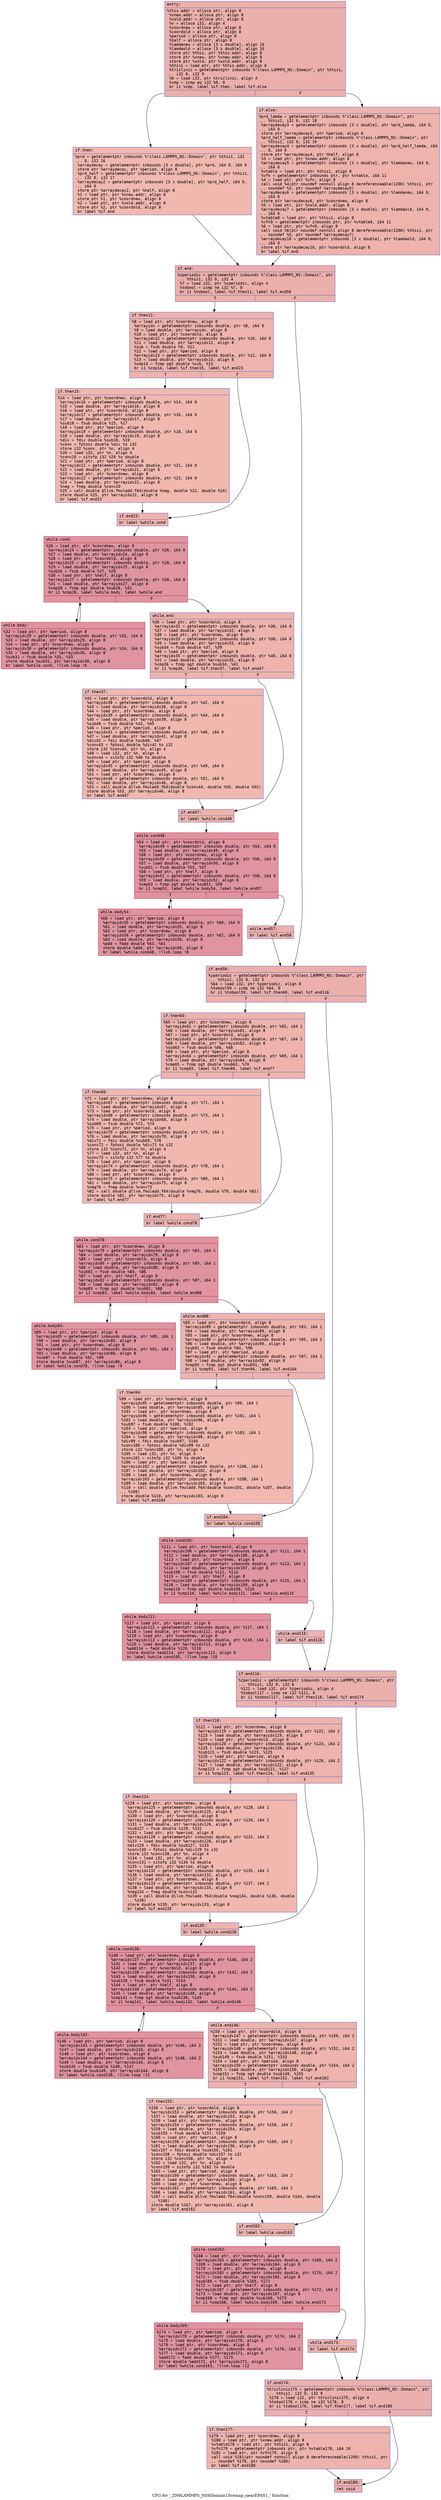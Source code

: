 digraph "CFG for '_ZN9LAMMPS_NS6Domain10remap_nearEPdS1_' function" {
	label="CFG for '_ZN9LAMMPS_NS6Domain10remap_nearEPdS1_' function";

	Node0x561837d74ef0 [shape=record,color="#3d50c3ff", style=filled, fillcolor="#d24b4070" fontname="Courier",label="{entry:\l|  %this.addr = alloca ptr, align 8\l  %xnew.addr = alloca ptr, align 8\l  %xold.addr = alloca ptr, align 8\l  %n = alloca i32, align 4\l  %coordnew = alloca ptr, align 8\l  %coordold = alloca ptr, align 8\l  %period = alloca ptr, align 8\l  %half = alloca ptr, align 8\l  %lamdanew = alloca [3 x double], align 16\l  %lamdaold = alloca [3 x double], align 16\l  store ptr %this, ptr %this.addr, align 8\l  store ptr %xnew, ptr %xnew.addr, align 8\l  store ptr %xold, ptr %xold.addr, align 8\l  %this1 = load ptr, ptr %this.addr, align 8\l  %triclinic = getelementptr inbounds %\"class.LAMMPS_NS::Domain\", ptr %this1,\l... i32 0, i32 9\l  %0 = load i32, ptr %triclinic, align 4\l  %cmp = icmp eq i32 %0, 0\l  br i1 %cmp, label %if.then, label %if.else\l|{<s0>T|<s1>F}}"];
	Node0x561837d74ef0:s0 -> Node0x561837d7a5e0[tooltip="entry -> if.then\nProbability 37.50%" ];
	Node0x561837d74ef0:s1 -> Node0x561837d7a650[tooltip="entry -> if.else\nProbability 62.50%" ];
	Node0x561837d7a5e0 [shape=record,color="#3d50c3ff", style=filled, fillcolor="#dc5d4a70" fontname="Courier",label="{if.then:\l|  %prd = getelementptr inbounds %\"class.LAMMPS_NS::Domain\", ptr %this1, i32\l... 0, i32 16\l  %arraydecay = getelementptr inbounds [3 x double], ptr %prd, i64 0, i64 0\l  store ptr %arraydecay, ptr %period, align 8\l  %prd_half = getelementptr inbounds %\"class.LAMMPS_NS::Domain\", ptr %this1,\l... i32 0, i32 17\l  %arraydecay2 = getelementptr inbounds [3 x double], ptr %prd_half, i64 0,\l... i64 0\l  store ptr %arraydecay2, ptr %half, align 8\l  %1 = load ptr, ptr %xnew.addr, align 8\l  store ptr %1, ptr %coordnew, align 8\l  %2 = load ptr, ptr %xold.addr, align 8\l  store ptr %2, ptr %coordold, align 8\l  br label %if.end\l}"];
	Node0x561837d7a5e0 -> Node0x561837d7aea0[tooltip="if.then -> if.end\nProbability 100.00%" ];
	Node0x561837d7a650 [shape=record,color="#3d50c3ff", style=filled, fillcolor="#d6524470" fontname="Courier",label="{if.else:\l|  %prd_lamda = getelementptr inbounds %\"class.LAMMPS_NS::Domain\", ptr\l... %this1, i32 0, i32 18\l  %arraydecay3 = getelementptr inbounds [3 x double], ptr %prd_lamda, i64 0,\l... i64 0\l  store ptr %arraydecay3, ptr %period, align 8\l  %prd_half_lamda = getelementptr inbounds %\"class.LAMMPS_NS::Domain\", ptr\l... %this1, i32 0, i32 19\l  %arraydecay4 = getelementptr inbounds [3 x double], ptr %prd_half_lamda, i64\l... 0, i64 0\l  store ptr %arraydecay4, ptr %half, align 8\l  %3 = load ptr, ptr %xnew.addr, align 8\l  %arraydecay5 = getelementptr inbounds [3 x double], ptr %lamdanew, i64 0,\l... i64 0\l  %vtable = load ptr, ptr %this1, align 8\l  %vfn = getelementptr inbounds ptr, ptr %vtable, i64 11\l  %4 = load ptr, ptr %vfn, align 8\l  call void %4(ptr noundef nonnull align 8 dereferenceable(1200) %this1, ptr\l... noundef %3, ptr noundef %arraydecay5)\l  %arraydecay6 = getelementptr inbounds [3 x double], ptr %lamdanew, i64 0,\l... i64 0\l  store ptr %arraydecay6, ptr %coordnew, align 8\l  %5 = load ptr, ptr %xold.addr, align 8\l  %arraydecay7 = getelementptr inbounds [3 x double], ptr %lamdaold, i64 0,\l... i64 0\l  %vtable8 = load ptr, ptr %this1, align 8\l  %vfn9 = getelementptr inbounds ptr, ptr %vtable8, i64 11\l  %6 = load ptr, ptr %vfn9, align 8\l  call void %6(ptr noundef nonnull align 8 dereferenceable(1200) %this1, ptr\l... noundef %5, ptr noundef %arraydecay7)\l  %arraydecay10 = getelementptr inbounds [3 x double], ptr %lamdaold, i64 0,\l... i64 0\l  store ptr %arraydecay10, ptr %coordold, align 8\l  br label %if.end\l}"];
	Node0x561837d7a650 -> Node0x561837d7aea0[tooltip="if.else -> if.end\nProbability 100.00%" ];
	Node0x561837d7aea0 [shape=record,color="#3d50c3ff", style=filled, fillcolor="#d24b4070" fontname="Courier",label="{if.end:\l|  %xperiodic = getelementptr inbounds %\"class.LAMMPS_NS::Domain\", ptr\l... %this1, i32 0, i32 4\l  %7 = load i32, ptr %xperiodic, align 4\l  %tobool = icmp ne i32 %7, 0\l  br i1 %tobool, label %if.then11, label %if.end58\l|{<s0>T|<s1>F}}"];
	Node0x561837d7aea0:s0 -> Node0x561837d7c400[tooltip="if.end -> if.then11\nProbability 62.50%" ];
	Node0x561837d7aea0:s1 -> Node0x561837d7c480[tooltip="if.end -> if.end58\nProbability 37.50%" ];
	Node0x561837d7c400 [shape=record,color="#3d50c3ff", style=filled, fillcolor="#d6524470" fontname="Courier",label="{if.then11:\l|  %8 = load ptr, ptr %coordnew, align 8\l  %arrayidx = getelementptr inbounds double, ptr %8, i64 0\l  %9 = load double, ptr %arrayidx, align 8\l  %10 = load ptr, ptr %coordold, align 8\l  %arrayidx12 = getelementptr inbounds double, ptr %10, i64 0\l  %11 = load double, ptr %arrayidx12, align 8\l  %sub = fsub double %9, %11\l  %12 = load ptr, ptr %period, align 8\l  %arrayidx13 = getelementptr inbounds double, ptr %12, i64 0\l  %13 = load double, ptr %arrayidx13, align 8\l  %cmp14 = fcmp ogt double %sub, %13\l  br i1 %cmp14, label %if.then15, label %if.end23\l|{<s0>T|<s1>F}}"];
	Node0x561837d7c400:s0 -> Node0x561837d7cc60[tooltip="if.then11 -> if.then15\nProbability 50.00%" ];
	Node0x561837d7c400:s1 -> Node0x561837d7cce0[tooltip="if.then11 -> if.end23\nProbability 50.00%" ];
	Node0x561837d7cc60 [shape=record,color="#3d50c3ff", style=filled, fillcolor="#dc5d4a70" fontname="Courier",label="{if.then15:\l|  %14 = load ptr, ptr %coordnew, align 8\l  %arrayidx16 = getelementptr inbounds double, ptr %14, i64 0\l  %15 = load double, ptr %arrayidx16, align 8\l  %16 = load ptr, ptr %coordold, align 8\l  %arrayidx17 = getelementptr inbounds double, ptr %16, i64 0\l  %17 = load double, ptr %arrayidx17, align 8\l  %sub18 = fsub double %15, %17\l  %18 = load ptr, ptr %period, align 8\l  %arrayidx19 = getelementptr inbounds double, ptr %18, i64 0\l  %19 = load double, ptr %arrayidx19, align 8\l  %div = fdiv double %sub18, %19\l  %conv = fptosi double %div to i32\l  store i32 %conv, ptr %n, align 4\l  %20 = load i32, ptr %n, align 4\l  %conv20 = sitofp i32 %20 to double\l  %21 = load ptr, ptr %period, align 8\l  %arrayidx21 = getelementptr inbounds double, ptr %21, i64 0\l  %22 = load double, ptr %arrayidx21, align 8\l  %23 = load ptr, ptr %coordnew, align 8\l  %arrayidx22 = getelementptr inbounds double, ptr %23, i64 0\l  %24 = load double, ptr %arrayidx22, align 8\l  %neg = fneg double %conv20\l  %25 = call double @llvm.fmuladd.f64(double %neg, double %22, double %24)\l  store double %25, ptr %arrayidx22, align 8\l  br label %if.end23\l}"];
	Node0x561837d7cc60 -> Node0x561837d7cce0[tooltip="if.then15 -> if.end23\nProbability 100.00%" ];
	Node0x561837d7cce0 [shape=record,color="#3d50c3ff", style=filled, fillcolor="#d6524470" fontname="Courier",label="{if.end23:\l|  br label %while.cond\l}"];
	Node0x561837d7cce0 -> Node0x561837d7e190[tooltip="if.end23 -> while.cond\nProbability 100.00%" ];
	Node0x561837d7e190 [shape=record,color="#b70d28ff", style=filled, fillcolor="#b70d2870" fontname="Courier",label="{while.cond:\l|  %26 = load ptr, ptr %coordnew, align 8\l  %arrayidx24 = getelementptr inbounds double, ptr %26, i64 0\l  %27 = load double, ptr %arrayidx24, align 8\l  %28 = load ptr, ptr %coordold, align 8\l  %arrayidx25 = getelementptr inbounds double, ptr %28, i64 0\l  %29 = load double, ptr %arrayidx25, align 8\l  %sub26 = fsub double %27, %29\l  %30 = load ptr, ptr %half, align 8\l  %arrayidx27 = getelementptr inbounds double, ptr %30, i64 0\l  %31 = load double, ptr %arrayidx27, align 8\l  %cmp28 = fcmp ogt double %sub26, %31\l  br i1 %cmp28, label %while.body, label %while.end\l|{<s0>T|<s1>F}}"];
	Node0x561837d7e190:s0 -> Node0x561837d7e8b0[tooltip="while.cond -> while.body\nProbability 96.88%" ];
	Node0x561837d7e190:s1 -> Node0x561837d7e930[tooltip="while.cond -> while.end\nProbability 3.12%" ];
	Node0x561837d7e8b0 [shape=record,color="#b70d28ff", style=filled, fillcolor="#b70d2870" fontname="Courier",label="{while.body:\l|  %32 = load ptr, ptr %period, align 8\l  %arrayidx29 = getelementptr inbounds double, ptr %32, i64 0\l  %33 = load double, ptr %arrayidx29, align 8\l  %34 = load ptr, ptr %coordnew, align 8\l  %arrayidx30 = getelementptr inbounds double, ptr %34, i64 0\l  %35 = load double, ptr %arrayidx30, align 8\l  %sub31 = fsub double %35, %33\l  store double %sub31, ptr %arrayidx30, align 8\l  br label %while.cond, !llvm.loop !6\l}"];
	Node0x561837d7e8b0 -> Node0x561837d7e190[tooltip="while.body -> while.cond\nProbability 100.00%" ];
	Node0x561837d7e930 [shape=record,color="#3d50c3ff", style=filled, fillcolor="#d6524470" fontname="Courier",label="{while.end:\l|  %36 = load ptr, ptr %coordold, align 8\l  %arrayidx32 = getelementptr inbounds double, ptr %36, i64 0\l  %37 = load double, ptr %arrayidx32, align 8\l  %38 = load ptr, ptr %coordnew, align 8\l  %arrayidx33 = getelementptr inbounds double, ptr %38, i64 0\l  %39 = load double, ptr %arrayidx33, align 8\l  %sub34 = fsub double %37, %39\l  %40 = load ptr, ptr %period, align 8\l  %arrayidx35 = getelementptr inbounds double, ptr %40, i64 0\l  %41 = load double, ptr %arrayidx35, align 8\l  %cmp36 = fcmp ogt double %sub34, %41\l  br i1 %cmp36, label %if.then37, label %if.end47\l|{<s0>T|<s1>F}}"];
	Node0x561837d7e930:s0 -> Node0x561837d7f7e0[tooltip="while.end -> if.then37\nProbability 50.00%" ];
	Node0x561837d7e930:s1 -> Node0x561837d7f860[tooltip="while.end -> if.end47\nProbability 50.00%" ];
	Node0x561837d7f7e0 [shape=record,color="#3d50c3ff", style=filled, fillcolor="#dc5d4a70" fontname="Courier",label="{if.then37:\l|  %42 = load ptr, ptr %coordold, align 8\l  %arrayidx38 = getelementptr inbounds double, ptr %42, i64 0\l  %43 = load double, ptr %arrayidx38, align 8\l  %44 = load ptr, ptr %coordnew, align 8\l  %arrayidx39 = getelementptr inbounds double, ptr %44, i64 0\l  %45 = load double, ptr %arrayidx39, align 8\l  %sub40 = fsub double %43, %45\l  %46 = load ptr, ptr %period, align 8\l  %arrayidx41 = getelementptr inbounds double, ptr %46, i64 0\l  %47 = load double, ptr %arrayidx41, align 8\l  %div42 = fdiv double %sub40, %47\l  %conv43 = fptosi double %div42 to i32\l  store i32 %conv43, ptr %n, align 4\l  %48 = load i32, ptr %n, align 4\l  %conv44 = sitofp i32 %48 to double\l  %49 = load ptr, ptr %period, align 8\l  %arrayidx45 = getelementptr inbounds double, ptr %49, i64 0\l  %50 = load double, ptr %arrayidx45, align 8\l  %51 = load ptr, ptr %coordnew, align 8\l  %arrayidx46 = getelementptr inbounds double, ptr %51, i64 0\l  %52 = load double, ptr %arrayidx46, align 8\l  %53 = call double @llvm.fmuladd.f64(double %conv44, double %50, double %52)\l  store double %53, ptr %arrayidx46, align 8\l  br label %if.end47\l}"];
	Node0x561837d7f7e0 -> Node0x561837d7f860[tooltip="if.then37 -> if.end47\nProbability 100.00%" ];
	Node0x561837d7f860 [shape=record,color="#3d50c3ff", style=filled, fillcolor="#d6524470" fontname="Courier",label="{if.end47:\l|  br label %while.cond48\l}"];
	Node0x561837d7f860 -> Node0x561837d81130[tooltip="if.end47 -> while.cond48\nProbability 100.00%" ];
	Node0x561837d81130 [shape=record,color="#b70d28ff", style=filled, fillcolor="#b70d2870" fontname="Courier",label="{while.cond48:\l|  %54 = load ptr, ptr %coordold, align 8\l  %arrayidx49 = getelementptr inbounds double, ptr %54, i64 0\l  %55 = load double, ptr %arrayidx49, align 8\l  %56 = load ptr, ptr %coordnew, align 8\l  %arrayidx50 = getelementptr inbounds double, ptr %56, i64 0\l  %57 = load double, ptr %arrayidx50, align 8\l  %sub51 = fsub double %55, %57\l  %58 = load ptr, ptr %half, align 8\l  %arrayidx52 = getelementptr inbounds double, ptr %58, i64 0\l  %59 = load double, ptr %arrayidx52, align 8\l  %cmp53 = fcmp ogt double %sub51, %59\l  br i1 %cmp53, label %while.body54, label %while.end57\l|{<s0>T|<s1>F}}"];
	Node0x561837d81130:s0 -> Node0x561837d81850[tooltip="while.cond48 -> while.body54\nProbability 96.88%" ];
	Node0x561837d81130:s1 -> Node0x561837d818d0[tooltip="while.cond48 -> while.end57\nProbability 3.12%" ];
	Node0x561837d81850 [shape=record,color="#b70d28ff", style=filled, fillcolor="#b70d2870" fontname="Courier",label="{while.body54:\l|  %60 = load ptr, ptr %period, align 8\l  %arrayidx55 = getelementptr inbounds double, ptr %60, i64 0\l  %61 = load double, ptr %arrayidx55, align 8\l  %62 = load ptr, ptr %coordnew, align 8\l  %arrayidx56 = getelementptr inbounds double, ptr %62, i64 0\l  %63 = load double, ptr %arrayidx56, align 8\l  %add = fadd double %63, %61\l  store double %add, ptr %arrayidx56, align 8\l  br label %while.cond48, !llvm.loop !8\l}"];
	Node0x561837d81850 -> Node0x561837d81130[tooltip="while.body54 -> while.cond48\nProbability 100.00%" ];
	Node0x561837d818d0 [shape=record,color="#3d50c3ff", style=filled, fillcolor="#d6524470" fontname="Courier",label="{while.end57:\l|  br label %if.end58\l}"];
	Node0x561837d818d0 -> Node0x561837d7c480[tooltip="while.end57 -> if.end58\nProbability 100.00%" ];
	Node0x561837d7c480 [shape=record,color="#3d50c3ff", style=filled, fillcolor="#d24b4070" fontname="Courier",label="{if.end58:\l|  %yperiodic = getelementptr inbounds %\"class.LAMMPS_NS::Domain\", ptr\l... %this1, i32 0, i32 5\l  %64 = load i32, ptr %yperiodic, align 8\l  %tobool59 = icmp ne i32 %64, 0\l  br i1 %tobool59, label %if.then60, label %if.end116\l|{<s0>T|<s1>F}}"];
	Node0x561837d7c480:s0 -> Node0x561837d7d190[tooltip="if.end58 -> if.then60\nProbability 62.50%" ];
	Node0x561837d7c480:s1 -> Node0x561837d7d210[tooltip="if.end58 -> if.end116\nProbability 37.50%" ];
	Node0x561837d7d190 [shape=record,color="#3d50c3ff", style=filled, fillcolor="#d6524470" fontname="Courier",label="{if.then60:\l|  %65 = load ptr, ptr %coordnew, align 8\l  %arrayidx61 = getelementptr inbounds double, ptr %65, i64 1\l  %66 = load double, ptr %arrayidx61, align 8\l  %67 = load ptr, ptr %coordold, align 8\l  %arrayidx62 = getelementptr inbounds double, ptr %67, i64 1\l  %68 = load double, ptr %arrayidx62, align 8\l  %sub63 = fsub double %66, %68\l  %69 = load ptr, ptr %period, align 8\l  %arrayidx64 = getelementptr inbounds double, ptr %69, i64 1\l  %70 = load double, ptr %arrayidx64, align 8\l  %cmp65 = fcmp ogt double %sub63, %70\l  br i1 %cmp65, label %if.then66, label %if.end77\l|{<s0>T|<s1>F}}"];
	Node0x561837d7d190:s0 -> Node0x561837d831d0[tooltip="if.then60 -> if.then66\nProbability 50.00%" ];
	Node0x561837d7d190:s1 -> Node0x561837d83250[tooltip="if.then60 -> if.end77\nProbability 50.00%" ];
	Node0x561837d831d0 [shape=record,color="#3d50c3ff", style=filled, fillcolor="#dc5d4a70" fontname="Courier",label="{if.then66:\l|  %71 = load ptr, ptr %coordnew, align 8\l  %arrayidx67 = getelementptr inbounds double, ptr %71, i64 1\l  %72 = load double, ptr %arrayidx67, align 8\l  %73 = load ptr, ptr %coordold, align 8\l  %arrayidx68 = getelementptr inbounds double, ptr %73, i64 1\l  %74 = load double, ptr %arrayidx68, align 8\l  %sub69 = fsub double %72, %74\l  %75 = load ptr, ptr %period, align 8\l  %arrayidx70 = getelementptr inbounds double, ptr %75, i64 1\l  %76 = load double, ptr %arrayidx70, align 8\l  %div71 = fdiv double %sub69, %76\l  %conv72 = fptosi double %div71 to i32\l  store i32 %conv72, ptr %n, align 4\l  %77 = load i32, ptr %n, align 4\l  %conv73 = sitofp i32 %77 to double\l  %78 = load ptr, ptr %period, align 8\l  %arrayidx74 = getelementptr inbounds double, ptr %78, i64 1\l  %79 = load double, ptr %arrayidx74, align 8\l  %80 = load ptr, ptr %coordnew, align 8\l  %arrayidx75 = getelementptr inbounds double, ptr %80, i64 1\l  %81 = load double, ptr %arrayidx75, align 8\l  %neg76 = fneg double %conv73\l  %82 = call double @llvm.fmuladd.f64(double %neg76, double %79, double %81)\l  store double %82, ptr %arrayidx75, align 8\l  br label %if.end77\l}"];
	Node0x561837d831d0 -> Node0x561837d83250[tooltip="if.then66 -> if.end77\nProbability 100.00%" ];
	Node0x561837d83250 [shape=record,color="#3d50c3ff", style=filled, fillcolor="#d6524470" fontname="Courier",label="{if.end77:\l|  br label %while.cond78\l}"];
	Node0x561837d83250 -> Node0x561837d843a0[tooltip="if.end77 -> while.cond78\nProbability 100.00%" ];
	Node0x561837d843a0 [shape=record,color="#b70d28ff", style=filled, fillcolor="#b70d2870" fontname="Courier",label="{while.cond78:\l|  %83 = load ptr, ptr %coordnew, align 8\l  %arrayidx79 = getelementptr inbounds double, ptr %83, i64 1\l  %84 = load double, ptr %arrayidx79, align 8\l  %85 = load ptr, ptr %coordold, align 8\l  %arrayidx80 = getelementptr inbounds double, ptr %85, i64 1\l  %86 = load double, ptr %arrayidx80, align 8\l  %sub81 = fsub double %84, %86\l  %87 = load ptr, ptr %half, align 8\l  %arrayidx82 = getelementptr inbounds double, ptr %87, i64 1\l  %88 = load double, ptr %arrayidx82, align 8\l  %cmp83 = fcmp ogt double %sub81, %88\l  br i1 %cmp83, label %while.body84, label %while.end88\l|{<s0>T|<s1>F}}"];
	Node0x561837d843a0:s0 -> Node0x561837d84ac0[tooltip="while.cond78 -> while.body84\nProbability 96.88%" ];
	Node0x561837d843a0:s1 -> Node0x561837d84b40[tooltip="while.cond78 -> while.end88\nProbability 3.12%" ];
	Node0x561837d84ac0 [shape=record,color="#b70d28ff", style=filled, fillcolor="#b70d2870" fontname="Courier",label="{while.body84:\l|  %89 = load ptr, ptr %period, align 8\l  %arrayidx85 = getelementptr inbounds double, ptr %89, i64 1\l  %90 = load double, ptr %arrayidx85, align 8\l  %91 = load ptr, ptr %coordnew, align 8\l  %arrayidx86 = getelementptr inbounds double, ptr %91, i64 1\l  %92 = load double, ptr %arrayidx86, align 8\l  %sub87 = fsub double %92, %90\l  store double %sub87, ptr %arrayidx86, align 8\l  br label %while.cond78, !llvm.loop !9\l}"];
	Node0x561837d84ac0 -> Node0x561837d843a0[tooltip="while.body84 -> while.cond78\nProbability 100.00%" ];
	Node0x561837d84b40 [shape=record,color="#3d50c3ff", style=filled, fillcolor="#d6524470" fontname="Courier",label="{while.end88:\l|  %93 = load ptr, ptr %coordold, align 8\l  %arrayidx89 = getelementptr inbounds double, ptr %93, i64 1\l  %94 = load double, ptr %arrayidx89, align 8\l  %95 = load ptr, ptr %coordnew, align 8\l  %arrayidx90 = getelementptr inbounds double, ptr %95, i64 1\l  %96 = load double, ptr %arrayidx90, align 8\l  %sub91 = fsub double %94, %96\l  %97 = load ptr, ptr %period, align 8\l  %arrayidx92 = getelementptr inbounds double, ptr %97, i64 1\l  %98 = load double, ptr %arrayidx92, align 8\l  %cmp93 = fcmp ogt double %sub91, %98\l  br i1 %cmp93, label %if.then94, label %if.end104\l|{<s0>T|<s1>F}}"];
	Node0x561837d84b40:s0 -> Node0x561837d80430[tooltip="while.end88 -> if.then94\nProbability 50.00%" ];
	Node0x561837d84b40:s1 -> Node0x561837d804b0[tooltip="while.end88 -> if.end104\nProbability 50.00%" ];
	Node0x561837d80430 [shape=record,color="#3d50c3ff", style=filled, fillcolor="#dc5d4a70" fontname="Courier",label="{if.then94:\l|  %99 = load ptr, ptr %coordold, align 8\l  %arrayidx95 = getelementptr inbounds double, ptr %99, i64 1\l  %100 = load double, ptr %arrayidx95, align 8\l  %101 = load ptr, ptr %coordnew, align 8\l  %arrayidx96 = getelementptr inbounds double, ptr %101, i64 1\l  %102 = load double, ptr %arrayidx96, align 8\l  %sub97 = fsub double %100, %102\l  %103 = load ptr, ptr %period, align 8\l  %arrayidx98 = getelementptr inbounds double, ptr %103, i64 1\l  %104 = load double, ptr %arrayidx98, align 8\l  %div99 = fdiv double %sub97, %104\l  %conv100 = fptosi double %div99 to i32\l  store i32 %conv100, ptr %n, align 4\l  %105 = load i32, ptr %n, align 4\l  %conv101 = sitofp i32 %105 to double\l  %106 = load ptr, ptr %period, align 8\l  %arrayidx102 = getelementptr inbounds double, ptr %106, i64 1\l  %107 = load double, ptr %arrayidx102, align 8\l  %108 = load ptr, ptr %coordnew, align 8\l  %arrayidx103 = getelementptr inbounds double, ptr %108, i64 1\l  %109 = load double, ptr %arrayidx103, align 8\l  %110 = call double @llvm.fmuladd.f64(double %conv101, double %107, double\l... %109)\l  store double %110, ptr %arrayidx103, align 8\l  br label %if.end104\l}"];
	Node0x561837d80430 -> Node0x561837d804b0[tooltip="if.then94 -> if.end104\nProbability 100.00%" ];
	Node0x561837d804b0 [shape=record,color="#3d50c3ff", style=filled, fillcolor="#d6524470" fontname="Courier",label="{if.end104:\l|  br label %while.cond105\l}"];
	Node0x561837d804b0 -> Node0x561837d87340[tooltip="if.end104 -> while.cond105\nProbability 100.00%" ];
	Node0x561837d87340 [shape=record,color="#b70d28ff", style=filled, fillcolor="#b70d2870" fontname="Courier",label="{while.cond105:\l|  %111 = load ptr, ptr %coordold, align 8\l  %arrayidx106 = getelementptr inbounds double, ptr %111, i64 1\l  %112 = load double, ptr %arrayidx106, align 8\l  %113 = load ptr, ptr %coordnew, align 8\l  %arrayidx107 = getelementptr inbounds double, ptr %113, i64 1\l  %114 = load double, ptr %arrayidx107, align 8\l  %sub108 = fsub double %112, %114\l  %115 = load ptr, ptr %half, align 8\l  %arrayidx109 = getelementptr inbounds double, ptr %115, i64 1\l  %116 = load double, ptr %arrayidx109, align 8\l  %cmp110 = fcmp ogt double %sub108, %116\l  br i1 %cmp110, label %while.body111, label %while.end115\l|{<s0>T|<s1>F}}"];
	Node0x561837d87340:s0 -> Node0x561837d87a60[tooltip="while.cond105 -> while.body111\nProbability 96.88%" ];
	Node0x561837d87340:s1 -> Node0x561837d87ae0[tooltip="while.cond105 -> while.end115\nProbability 3.12%" ];
	Node0x561837d87a60 [shape=record,color="#b70d28ff", style=filled, fillcolor="#b70d2870" fontname="Courier",label="{while.body111:\l|  %117 = load ptr, ptr %period, align 8\l  %arrayidx112 = getelementptr inbounds double, ptr %117, i64 1\l  %118 = load double, ptr %arrayidx112, align 8\l  %119 = load ptr, ptr %coordnew, align 8\l  %arrayidx113 = getelementptr inbounds double, ptr %119, i64 1\l  %120 = load double, ptr %arrayidx113, align 8\l  %add114 = fadd double %120, %118\l  store double %add114, ptr %arrayidx113, align 8\l  br label %while.cond105, !llvm.loop !10\l}"];
	Node0x561837d87a60 -> Node0x561837d87340[tooltip="while.body111 -> while.cond105\nProbability 100.00%" ];
	Node0x561837d87ae0 [shape=record,color="#3d50c3ff", style=filled, fillcolor="#d6524470" fontname="Courier",label="{while.end115:\l|  br label %if.end116\l}"];
	Node0x561837d87ae0 -> Node0x561837d7d210[tooltip="while.end115 -> if.end116\nProbability 100.00%" ];
	Node0x561837d7d210 [shape=record,color="#3d50c3ff", style=filled, fillcolor="#d24b4070" fontname="Courier",label="{if.end116:\l|  %zperiodic = getelementptr inbounds %\"class.LAMMPS_NS::Domain\", ptr\l... %this1, i32 0, i32 6\l  %121 = load i32, ptr %zperiodic, align 4\l  %tobool117 = icmp ne i32 %121, 0\l  br i1 %tobool117, label %if.then118, label %if.end174\l|{<s0>T|<s1>F}}"];
	Node0x561837d7d210:s0 -> Node0x561837d88560[tooltip="if.end116 -> if.then118\nProbability 62.50%" ];
	Node0x561837d7d210:s1 -> Node0x561837d885e0[tooltip="if.end116 -> if.end174\nProbability 37.50%" ];
	Node0x561837d88560 [shape=record,color="#3d50c3ff", style=filled, fillcolor="#d6524470" fontname="Courier",label="{if.then118:\l|  %122 = load ptr, ptr %coordnew, align 8\l  %arrayidx119 = getelementptr inbounds double, ptr %122, i64 2\l  %123 = load double, ptr %arrayidx119, align 8\l  %124 = load ptr, ptr %coordold, align 8\l  %arrayidx120 = getelementptr inbounds double, ptr %124, i64 2\l  %125 = load double, ptr %arrayidx120, align 8\l  %sub121 = fsub double %123, %125\l  %126 = load ptr, ptr %period, align 8\l  %arrayidx122 = getelementptr inbounds double, ptr %126, i64 2\l  %127 = load double, ptr %arrayidx122, align 8\l  %cmp123 = fcmp ogt double %sub121, %127\l  br i1 %cmp123, label %if.then124, label %if.end135\l|{<s0>T|<s1>F}}"];
	Node0x561837d88560:s0 -> Node0x561837d88de0[tooltip="if.then118 -> if.then124\nProbability 50.00%" ];
	Node0x561837d88560:s1 -> Node0x561837d88e60[tooltip="if.then118 -> if.end135\nProbability 50.00%" ];
	Node0x561837d88de0 [shape=record,color="#3d50c3ff", style=filled, fillcolor="#dc5d4a70" fontname="Courier",label="{if.then124:\l|  %128 = load ptr, ptr %coordnew, align 8\l  %arrayidx125 = getelementptr inbounds double, ptr %128, i64 2\l  %129 = load double, ptr %arrayidx125, align 8\l  %130 = load ptr, ptr %coordold, align 8\l  %arrayidx126 = getelementptr inbounds double, ptr %130, i64 2\l  %131 = load double, ptr %arrayidx126, align 8\l  %sub127 = fsub double %129, %131\l  %132 = load ptr, ptr %period, align 8\l  %arrayidx128 = getelementptr inbounds double, ptr %132, i64 2\l  %133 = load double, ptr %arrayidx128, align 8\l  %div129 = fdiv double %sub127, %133\l  %conv130 = fptosi double %div129 to i32\l  store i32 %conv130, ptr %n, align 4\l  %134 = load i32, ptr %n, align 4\l  %conv131 = sitofp i32 %134 to double\l  %135 = load ptr, ptr %period, align 8\l  %arrayidx132 = getelementptr inbounds double, ptr %135, i64 2\l  %136 = load double, ptr %arrayidx132, align 8\l  %137 = load ptr, ptr %coordnew, align 8\l  %arrayidx133 = getelementptr inbounds double, ptr %137, i64 2\l  %138 = load double, ptr %arrayidx133, align 8\l  %neg134 = fneg double %conv131\l  %139 = call double @llvm.fmuladd.f64(double %neg134, double %136, double\l... %138)\l  store double %139, ptr %arrayidx133, align 8\l  br label %if.end135\l}"];
	Node0x561837d88de0 -> Node0x561837d88e60[tooltip="if.then124 -> if.end135\nProbability 100.00%" ];
	Node0x561837d88e60 [shape=record,color="#3d50c3ff", style=filled, fillcolor="#d6524470" fontname="Courier",label="{if.end135:\l|  br label %while.cond136\l}"];
	Node0x561837d88e60 -> Node0x561837d89fb0[tooltip="if.end135 -> while.cond136\nProbability 100.00%" ];
	Node0x561837d89fb0 [shape=record,color="#b70d28ff", style=filled, fillcolor="#b70d2870" fontname="Courier",label="{while.cond136:\l|  %140 = load ptr, ptr %coordnew, align 8\l  %arrayidx137 = getelementptr inbounds double, ptr %140, i64 2\l  %141 = load double, ptr %arrayidx137, align 8\l  %142 = load ptr, ptr %coordold, align 8\l  %arrayidx138 = getelementptr inbounds double, ptr %142, i64 2\l  %143 = load double, ptr %arrayidx138, align 8\l  %sub139 = fsub double %141, %143\l  %144 = load ptr, ptr %half, align 8\l  %arrayidx140 = getelementptr inbounds double, ptr %144, i64 2\l  %145 = load double, ptr %arrayidx140, align 8\l  %cmp141 = fcmp ogt double %sub139, %145\l  br i1 %cmp141, label %while.body142, label %while.end146\l|{<s0>T|<s1>F}}"];
	Node0x561837d89fb0:s0 -> Node0x561837d8a6d0[tooltip="while.cond136 -> while.body142\nProbability 96.88%" ];
	Node0x561837d89fb0:s1 -> Node0x561837d8a750[tooltip="while.cond136 -> while.end146\nProbability 3.12%" ];
	Node0x561837d8a6d0 [shape=record,color="#b70d28ff", style=filled, fillcolor="#b70d2870" fontname="Courier",label="{while.body142:\l|  %146 = load ptr, ptr %period, align 8\l  %arrayidx143 = getelementptr inbounds double, ptr %146, i64 2\l  %147 = load double, ptr %arrayidx143, align 8\l  %148 = load ptr, ptr %coordnew, align 8\l  %arrayidx144 = getelementptr inbounds double, ptr %148, i64 2\l  %149 = load double, ptr %arrayidx144, align 8\l  %sub145 = fsub double %149, %147\l  store double %sub145, ptr %arrayidx144, align 8\l  br label %while.cond136, !llvm.loop !11\l}"];
	Node0x561837d8a6d0 -> Node0x561837d89fb0[tooltip="while.body142 -> while.cond136\nProbability 100.00%" ];
	Node0x561837d8a750 [shape=record,color="#3d50c3ff", style=filled, fillcolor="#d6524470" fontname="Courier",label="{while.end146:\l|  %150 = load ptr, ptr %coordold, align 8\l  %arrayidx147 = getelementptr inbounds double, ptr %150, i64 2\l  %151 = load double, ptr %arrayidx147, align 8\l  %152 = load ptr, ptr %coordnew, align 8\l  %arrayidx148 = getelementptr inbounds double, ptr %152, i64 2\l  %153 = load double, ptr %arrayidx148, align 8\l  %sub149 = fsub double %151, %153\l  %154 = load ptr, ptr %period, align 8\l  %arrayidx150 = getelementptr inbounds double, ptr %154, i64 2\l  %155 = load double, ptr %arrayidx150, align 8\l  %cmp151 = fcmp ogt double %sub149, %155\l  br i1 %cmp151, label %if.then152, label %if.end162\l|{<s0>T|<s1>F}}"];
	Node0x561837d8a750:s0 -> Node0x561837d8b600[tooltip="while.end146 -> if.then152\nProbability 50.00%" ];
	Node0x561837d8a750:s1 -> Node0x561837d8b680[tooltip="while.end146 -> if.end162\nProbability 50.00%" ];
	Node0x561837d8b600 [shape=record,color="#3d50c3ff", style=filled, fillcolor="#dc5d4a70" fontname="Courier",label="{if.then152:\l|  %156 = load ptr, ptr %coordold, align 8\l  %arrayidx153 = getelementptr inbounds double, ptr %156, i64 2\l  %157 = load double, ptr %arrayidx153, align 8\l  %158 = load ptr, ptr %coordnew, align 8\l  %arrayidx154 = getelementptr inbounds double, ptr %158, i64 2\l  %159 = load double, ptr %arrayidx154, align 8\l  %sub155 = fsub double %157, %159\l  %160 = load ptr, ptr %period, align 8\l  %arrayidx156 = getelementptr inbounds double, ptr %160, i64 2\l  %161 = load double, ptr %arrayidx156, align 8\l  %div157 = fdiv double %sub155, %161\l  %conv158 = fptosi double %div157 to i32\l  store i32 %conv158, ptr %n, align 4\l  %162 = load i32, ptr %n, align 4\l  %conv159 = sitofp i32 %162 to double\l  %163 = load ptr, ptr %period, align 8\l  %arrayidx160 = getelementptr inbounds double, ptr %163, i64 2\l  %164 = load double, ptr %arrayidx160, align 8\l  %165 = load ptr, ptr %coordnew, align 8\l  %arrayidx161 = getelementptr inbounds double, ptr %165, i64 2\l  %166 = load double, ptr %arrayidx161, align 8\l  %167 = call double @llvm.fmuladd.f64(double %conv159, double %164, double\l... %166)\l  store double %167, ptr %arrayidx161, align 8\l  br label %if.end162\l}"];
	Node0x561837d8b600 -> Node0x561837d8b680[tooltip="if.then152 -> if.end162\nProbability 100.00%" ];
	Node0x561837d8b680 [shape=record,color="#3d50c3ff", style=filled, fillcolor="#d6524470" fontname="Courier",label="{if.end162:\l|  br label %while.cond163\l}"];
	Node0x561837d8b680 -> Node0x561837d8d350[tooltip="if.end162 -> while.cond163\nProbability 100.00%" ];
	Node0x561837d8d350 [shape=record,color="#b70d28ff", style=filled, fillcolor="#b70d2870" fontname="Courier",label="{while.cond163:\l|  %168 = load ptr, ptr %coordold, align 8\l  %arrayidx164 = getelementptr inbounds double, ptr %168, i64 2\l  %169 = load double, ptr %arrayidx164, align 8\l  %170 = load ptr, ptr %coordnew, align 8\l  %arrayidx165 = getelementptr inbounds double, ptr %170, i64 2\l  %171 = load double, ptr %arrayidx165, align 8\l  %sub166 = fsub double %169, %171\l  %172 = load ptr, ptr %half, align 8\l  %arrayidx167 = getelementptr inbounds double, ptr %172, i64 2\l  %173 = load double, ptr %arrayidx167, align 8\l  %cmp168 = fcmp ogt double %sub166, %173\l  br i1 %cmp168, label %while.body169, label %while.end173\l|{<s0>T|<s1>F}}"];
	Node0x561837d8d350:s0 -> Node0x561837d8da70[tooltip="while.cond163 -> while.body169\nProbability 96.88%" ];
	Node0x561837d8d350:s1 -> Node0x561837d8daf0[tooltip="while.cond163 -> while.end173\nProbability 3.12%" ];
	Node0x561837d8da70 [shape=record,color="#b70d28ff", style=filled, fillcolor="#b70d2870" fontname="Courier",label="{while.body169:\l|  %174 = load ptr, ptr %period, align 8\l  %arrayidx170 = getelementptr inbounds double, ptr %174, i64 2\l  %175 = load double, ptr %arrayidx170, align 8\l  %176 = load ptr, ptr %coordnew, align 8\l  %arrayidx171 = getelementptr inbounds double, ptr %176, i64 2\l  %177 = load double, ptr %arrayidx171, align 8\l  %add172 = fadd double %177, %175\l  store double %add172, ptr %arrayidx171, align 8\l  br label %while.cond163, !llvm.loop !12\l}"];
	Node0x561837d8da70 -> Node0x561837d8d350[tooltip="while.body169 -> while.cond163\nProbability 100.00%" ];
	Node0x561837d8daf0 [shape=record,color="#3d50c3ff", style=filled, fillcolor="#d6524470" fontname="Courier",label="{while.end173:\l|  br label %if.end174\l}"];
	Node0x561837d8daf0 -> Node0x561837d885e0[tooltip="while.end173 -> if.end174\nProbability 100.00%" ];
	Node0x561837d885e0 [shape=record,color="#3d50c3ff", style=filled, fillcolor="#d24b4070" fontname="Courier",label="{if.end174:\l|  %triclinic175 = getelementptr inbounds %\"class.LAMMPS_NS::Domain\", ptr\l... %this1, i32 0, i32 9\l  %178 = load i32, ptr %triclinic175, align 4\l  %tobool176 = icmp ne i32 %178, 0\l  br i1 %tobool176, label %if.then177, label %if.end180\l|{<s0>T|<s1>F}}"];
	Node0x561837d885e0:s0 -> Node0x561837d8e570[tooltip="if.end174 -> if.then177\nProbability 62.50%" ];
	Node0x561837d885e0:s1 -> Node0x561837d8e5f0[tooltip="if.end174 -> if.end180\nProbability 37.50%" ];
	Node0x561837d8e570 [shape=record,color="#3d50c3ff", style=filled, fillcolor="#d6524470" fontname="Courier",label="{if.then177:\l|  %179 = load ptr, ptr %coordnew, align 8\l  %180 = load ptr, ptr %xnew.addr, align 8\l  %vtable178 = load ptr, ptr %this1, align 8\l  %vfn179 = getelementptr inbounds ptr, ptr %vtable178, i64 10\l  %181 = load ptr, ptr %vfn179, align 8\l  call void %181(ptr noundef nonnull align 8 dereferenceable(1200) %this1, ptr\l... noundef %179, ptr noundef %180)\l  br label %if.end180\l}"];
	Node0x561837d8e570 -> Node0x561837d8e5f0[tooltip="if.then177 -> if.end180\nProbability 100.00%" ];
	Node0x561837d8e5f0 [shape=record,color="#3d50c3ff", style=filled, fillcolor="#d24b4070" fontname="Courier",label="{if.end180:\l|  ret void\l}"];
}
